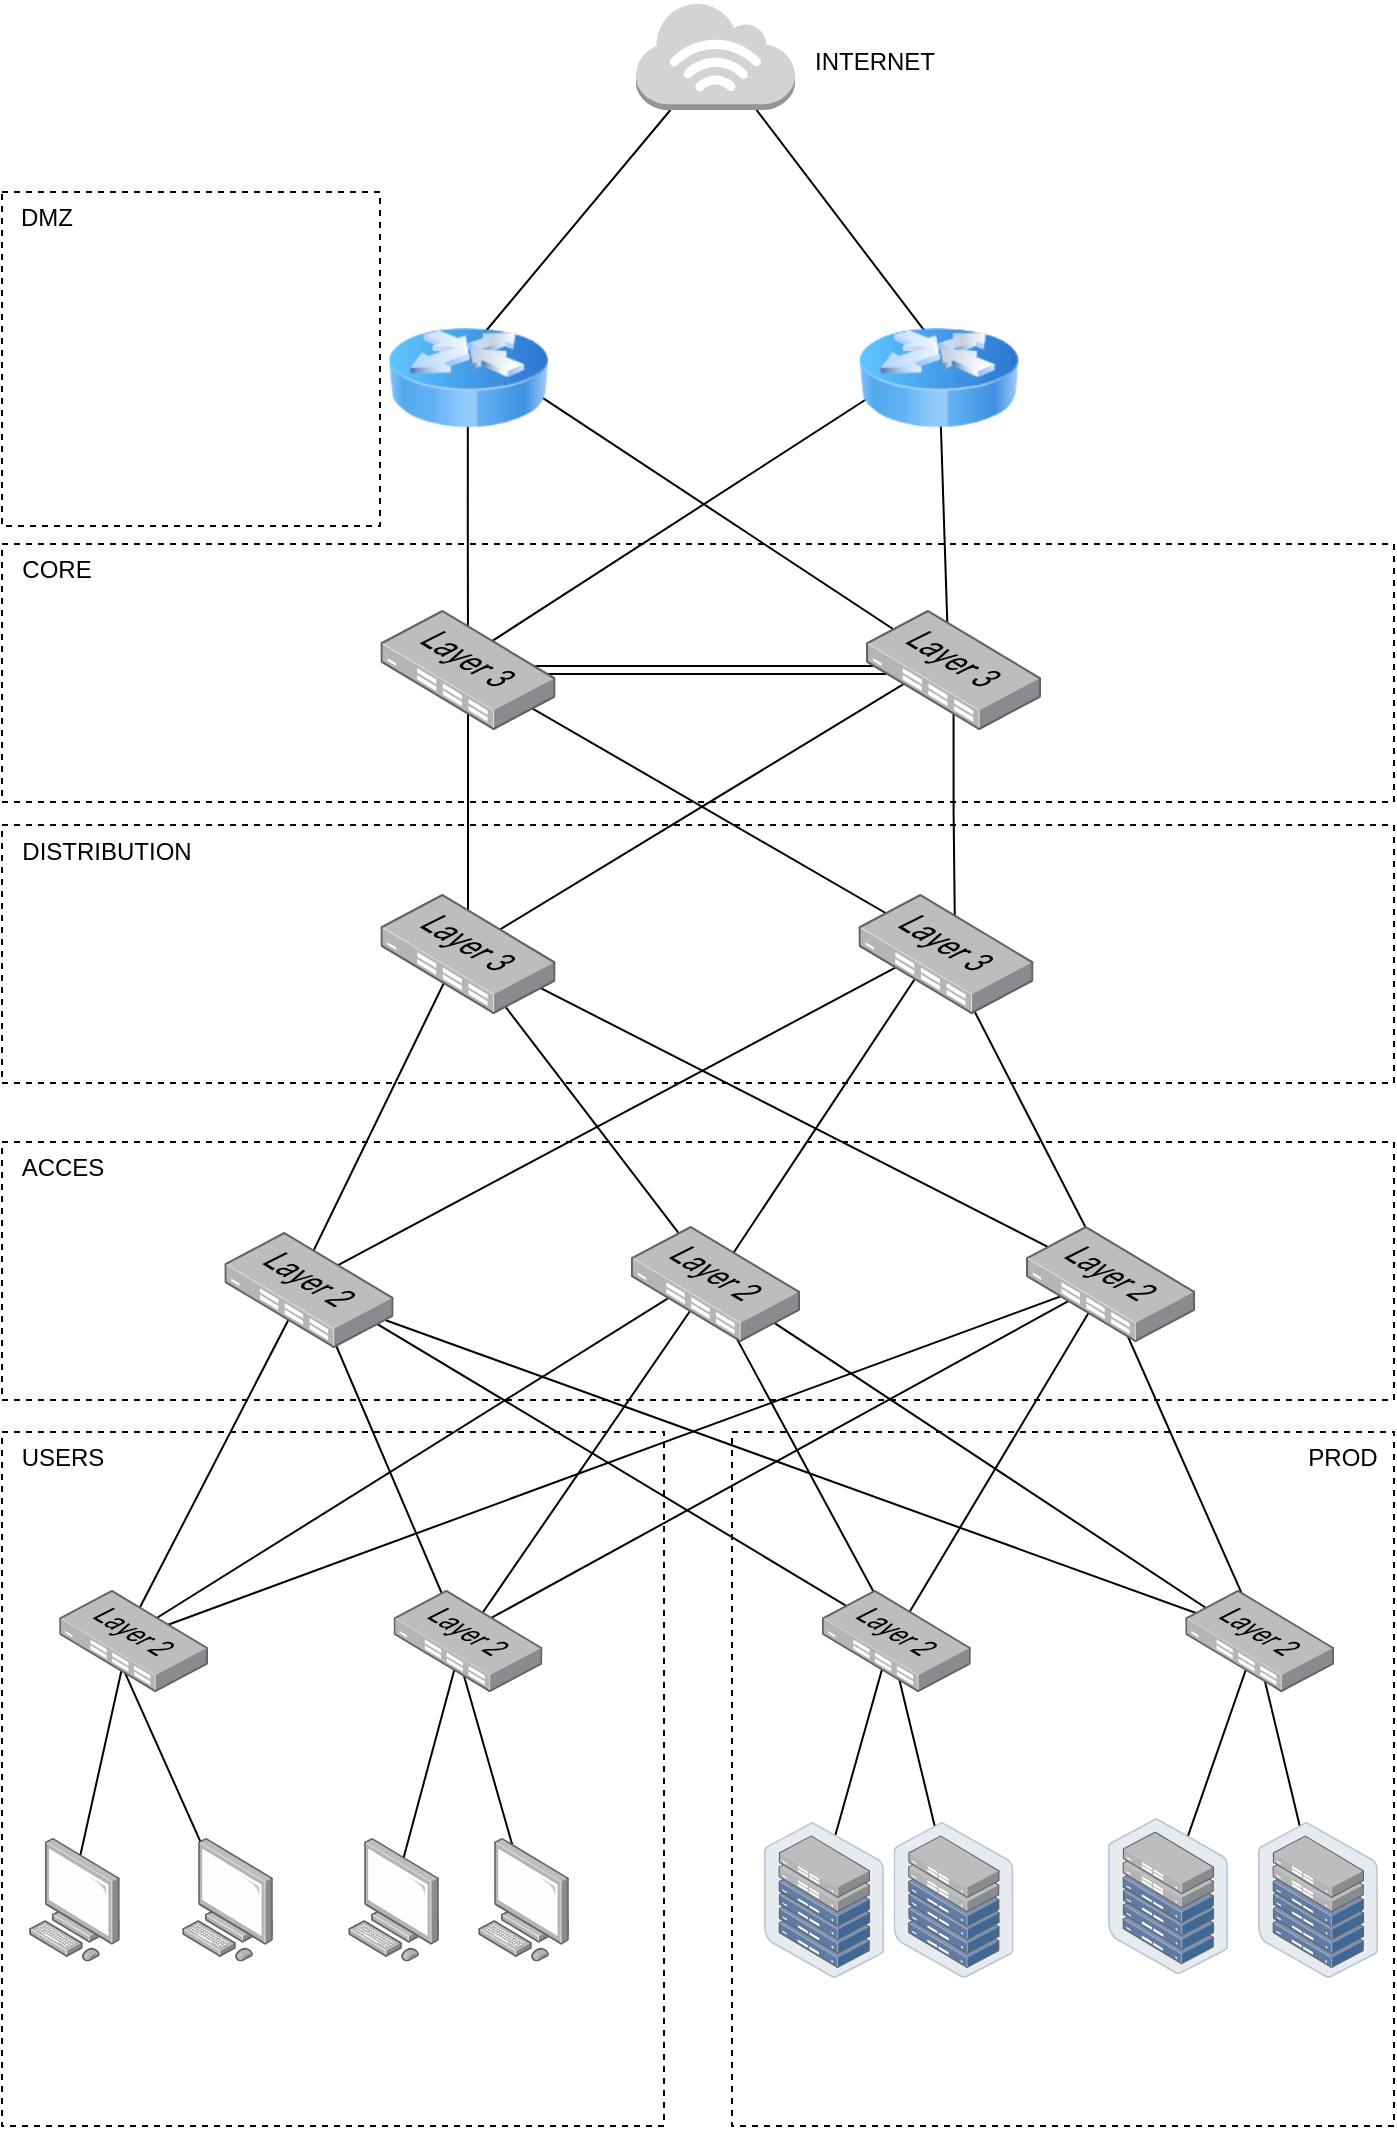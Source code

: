 <mxfile version="21.2.4" type="github">
  <diagram name="Page-1" id="XqlgBzMHJyIaJ3oK8l7b">
    <mxGraphModel dx="1262" dy="607" grid="0" gridSize="10" guides="1" tooltips="1" connect="1" arrows="1" fold="1" page="1" pageScale="1" pageWidth="827" pageHeight="1169" math="0" shadow="0">
      <root>
        <mxCell id="0" />
        <mxCell id="1" parent="0" />
        <mxCell id="MdNJa8EuM-xsTkbrgb_p-1" value="" style="rounded=0;orthogonalLoop=1;jettySize=auto;html=1;endArrow=none;endFill=0;entryX=0.47;entryY=0.431;entryDx=0;entryDy=0;entryPerimeter=0;exitX=0.433;exitY=0.527;exitDx=0;exitDy=0;exitPerimeter=0;" parent="1" source="Up9sGDlBvwnV9ssLS-Lt-53" target="Up9sGDlBvwnV9ssLS-Lt-46" edge="1">
          <mxGeometry relative="1" as="geometry" />
        </mxCell>
        <mxCell id="MdNJa8EuM-xsTkbrgb_p-2" value="" style="rounded=0;orthogonalLoop=1;jettySize=auto;html=1;endArrow=none;endFill=0;entryX=0.457;entryY=0.5;entryDx=0;entryDy=0;entryPerimeter=0;exitX=0.5;exitY=0.527;exitDx=0;exitDy=0;exitPerimeter=0;" parent="1" source="Up9sGDlBvwnV9ssLS-Lt-54" target="Up9sGDlBvwnV9ssLS-Lt-46" edge="1">
          <mxGeometry relative="1" as="geometry" />
        </mxCell>
        <mxCell id="MdNJa8EuM-xsTkbrgb_p-3" value="" style="rounded=0;orthogonalLoop=1;jettySize=auto;html=1;endArrow=none;endFill=0;entryX=0.5;entryY=0.392;entryDx=0;entryDy=0;entryPerimeter=0;exitX=0.533;exitY=0.41;exitDx=0;exitDy=0;exitPerimeter=0;" parent="1" source="Up9sGDlBvwnV9ssLS-Lt-55" target="Up9sGDlBvwnV9ssLS-Lt-47" edge="1">
          <mxGeometry relative="1" as="geometry" />
        </mxCell>
        <mxCell id="MdNJa8EuM-xsTkbrgb_p-4" value="" style="rounded=0;orthogonalLoop=1;jettySize=auto;html=1;endArrow=none;endFill=0;exitX=0.5;exitY=0.514;exitDx=0;exitDy=0;exitPerimeter=0;" parent="1" source="Up9sGDlBvwnV9ssLS-Lt-56" edge="1">
          <mxGeometry relative="1" as="geometry">
            <mxPoint x="684" y="883" as="targetPoint" />
          </mxGeometry>
        </mxCell>
        <mxCell id="zdTx3KKduZTCeoLZb30S-14" style="rounded=0;orthogonalLoop=1;jettySize=auto;html=1;endArrow=none;endFill=0;exitX=0.462;exitY=0.451;exitDx=0;exitDy=0;exitPerimeter=0;entryX=0.467;entryY=0.397;entryDx=0;entryDy=0;entryPerimeter=0;" parent="1" source="Up9sGDlBvwnV9ssLS-Lt-44" target="Up9sGDlBvwnV9ssLS-Lt-10" edge="1">
          <mxGeometry relative="1" as="geometry" />
        </mxCell>
        <mxCell id="zdTx3KKduZTCeoLZb30S-15" style="rounded=0;orthogonalLoop=1;jettySize=auto;html=1;endArrow=none;endFill=0;entryX=0.5;entryY=0.448;entryDx=0;entryDy=0;entryPerimeter=0;exitX=0.435;exitY=0.5;exitDx=0;exitDy=0;exitPerimeter=0;" parent="1" source="Up9sGDlBvwnV9ssLS-Lt-44" target="Up9sGDlBvwnV9ssLS-Lt-9" edge="1">
          <mxGeometry relative="1" as="geometry" />
        </mxCell>
        <mxCell id="zdTx3KKduZTCeoLZb30S-12" style="rounded=0;orthogonalLoop=1;jettySize=auto;html=1;endArrow=none;endFill=0;exitX=0.5;exitY=0.431;exitDx=0;exitDy=0;exitPerimeter=0;entryX=0.5;entryY=0.414;entryDx=0;entryDy=0;entryPerimeter=0;" parent="1" source="Up9sGDlBvwnV9ssLS-Lt-45" target="Up9sGDlBvwnV9ssLS-Lt-10" edge="1">
          <mxGeometry relative="1" as="geometry" />
        </mxCell>
        <mxCell id="zdTx3KKduZTCeoLZb30S-13" style="rounded=0;orthogonalLoop=1;jettySize=auto;html=1;endArrow=none;endFill=0;exitX=0.46;exitY=0.431;exitDx=0;exitDy=0;exitPerimeter=0;entryX=0.5;entryY=0.448;entryDx=0;entryDy=0;entryPerimeter=0;" parent="1" source="Up9sGDlBvwnV9ssLS-Lt-45" target="Up9sGDlBvwnV9ssLS-Lt-9" edge="1">
          <mxGeometry relative="1" as="geometry" />
        </mxCell>
        <mxCell id="zdTx3KKduZTCeoLZb30S-11" style="rounded=0;orthogonalLoop=1;jettySize=auto;html=1;endArrow=none;endFill=0;entryX=0.459;entryY=0.5;entryDx=0;entryDy=0;entryPerimeter=0;exitX=0.5;exitY=0.451;exitDx=0;exitDy=0;exitPerimeter=0;" parent="1" source="Up9sGDlBvwnV9ssLS-Lt-47" target="Up9sGDlBvwnV9ssLS-Lt-8" edge="1">
          <mxGeometry relative="1" as="geometry" />
        </mxCell>
        <mxCell id="zdTx3KKduZTCeoLZb30S-10" style="rounded=0;orthogonalLoop=1;jettySize=auto;html=1;endArrow=none;endFill=0;entryX=0.5;entryY=0.5;entryDx=0;entryDy=0;entryPerimeter=0;exitX=0.475;exitY=0.5;exitDx=0;exitDy=0;exitPerimeter=0;" parent="1" source="Up9sGDlBvwnV9ssLS-Lt-47" target="Up9sGDlBvwnV9ssLS-Lt-10" edge="1">
          <mxGeometry relative="1" as="geometry" />
        </mxCell>
        <mxCell id="zdTx3KKduZTCeoLZb30S-8" style="rounded=0;orthogonalLoop=1;jettySize=auto;html=1;endArrow=none;endFill=0;entryX=0.432;entryY=0.448;entryDx=0;entryDy=0;entryPerimeter=0;exitX=0.5;exitY=0.431;exitDx=0;exitDy=0;exitPerimeter=0;" parent="1" source="Up9sGDlBvwnV9ssLS-Lt-46" target="Up9sGDlBvwnV9ssLS-Lt-10" edge="1">
          <mxGeometry relative="1" as="geometry" />
        </mxCell>
        <mxCell id="zdTx3KKduZTCeoLZb30S-9" style="rounded=0;orthogonalLoop=1;jettySize=auto;html=1;endArrow=none;endFill=0;entryX=0.471;entryY=0.414;entryDx=0;entryDy=0;entryPerimeter=0;exitX=0.5;exitY=0.451;exitDx=0;exitDy=0;exitPerimeter=0;" parent="1" source="Up9sGDlBvwnV9ssLS-Lt-46" target="Up9sGDlBvwnV9ssLS-Lt-8" edge="1">
          <mxGeometry relative="1" as="geometry" />
        </mxCell>
        <mxCell id="zdTx3KKduZTCeoLZb30S-7" style="rounded=0;orthogonalLoop=1;jettySize=auto;html=1;endArrow=none;endFill=0;entryX=0.449;entryY=0.448;entryDx=0;entryDy=0;entryPerimeter=0;exitX=0.5;exitY=0.431;exitDx=0;exitDy=0;exitPerimeter=0;" parent="1" source="Up9sGDlBvwnV9ssLS-Lt-47" target="Up9sGDlBvwnV9ssLS-Lt-9" edge="1">
          <mxGeometry relative="1" as="geometry" />
        </mxCell>
        <mxCell id="zdTx3KKduZTCeoLZb30S-6" style="rounded=0;orthogonalLoop=1;jettySize=auto;html=1;endArrow=none;endFill=0;entryX=0.5;entryY=0.431;entryDx=0;entryDy=0;entryPerimeter=0;exitX=0.5;exitY=0.431;exitDx=0;exitDy=0;exitPerimeter=0;" parent="1" source="Up9sGDlBvwnV9ssLS-Lt-46" target="Up9sGDlBvwnV9ssLS-Lt-9" edge="1">
          <mxGeometry relative="1" as="geometry" />
        </mxCell>
        <mxCell id="Up9sGDlBvwnV9ssLS-Lt-58" style="rounded=0;orthogonalLoop=1;jettySize=auto;html=1;endArrow=none;endFill=0;entryX=0.5;entryY=0.431;entryDx=0;entryDy=0;entryPerimeter=0;exitX=0.446;exitY=0.451;exitDx=0;exitDy=0;exitPerimeter=0;" parent="1" source="Up9sGDlBvwnV9ssLS-Lt-45" target="Up9sGDlBvwnV9ssLS-Lt-8" edge="1">
          <mxGeometry relative="1" as="geometry" />
        </mxCell>
        <mxCell id="Up9sGDlBvwnV9ssLS-Lt-35" style="rounded=0;orthogonalLoop=1;jettySize=auto;html=1;endArrow=none;endFill=0;entryX=0.477;entryY=0.45;entryDx=0;entryDy=0;entryPerimeter=0;exitX=0.5;exitY=0.431;exitDx=0;exitDy=0;exitPerimeter=0;" parent="1" source="Up9sGDlBvwnV9ssLS-Lt-9" target="Up9sGDlBvwnV9ssLS-Lt-7" edge="1">
          <mxGeometry relative="1" as="geometry" />
        </mxCell>
        <mxCell id="Up9sGDlBvwnV9ssLS-Lt-36" style="rounded=0;orthogonalLoop=1;jettySize=auto;html=1;endArrow=none;endFill=0;entryX=0.466;entryY=0.45;entryDx=0;entryDy=0;entryPerimeter=0;exitX=0.466;exitY=0.431;exitDx=0;exitDy=0;exitPerimeter=0;" parent="1" source="Up9sGDlBvwnV9ssLS-Lt-9" target="Up9sGDlBvwnV9ssLS-Lt-5" edge="1">
          <mxGeometry relative="1" as="geometry" />
        </mxCell>
        <mxCell id="Up9sGDlBvwnV9ssLS-Lt-34" style="rounded=0;orthogonalLoop=1;jettySize=auto;html=1;endArrow=none;endFill=0;exitX=0.467;exitY=0.414;exitDx=0;exitDy=0;exitPerimeter=0;entryX=0.466;entryY=0.467;entryDx=0;entryDy=0;entryPerimeter=0;" parent="1" source="Up9sGDlBvwnV9ssLS-Lt-10" target="Up9sGDlBvwnV9ssLS-Lt-5" edge="1">
          <mxGeometry relative="1" as="geometry" />
        </mxCell>
        <mxCell id="Up9sGDlBvwnV9ssLS-Lt-33" style="rounded=0;orthogonalLoop=1;jettySize=auto;html=1;endArrow=none;endFill=0;entryX=0.443;entryY=0.433;entryDx=0;entryDy=0;entryPerimeter=0;exitX=0.485;exitY=0.431;exitDx=0;exitDy=0;exitPerimeter=0;" parent="1" source="Up9sGDlBvwnV9ssLS-Lt-8" target="Up9sGDlBvwnV9ssLS-Lt-7" edge="1">
          <mxGeometry relative="1" as="geometry" />
        </mxCell>
        <mxCell id="Up9sGDlBvwnV9ssLS-Lt-30" style="rounded=0;orthogonalLoop=1;jettySize=auto;html=1;endArrow=none;endFill=0;exitX=0.425;exitY=0.466;exitDx=0;exitDy=0;exitPerimeter=0;entryX=0.454;entryY=0.467;entryDx=0;entryDy=0;entryPerimeter=0;" parent="1" source="Up9sGDlBvwnV9ssLS-Lt-8" target="Up9sGDlBvwnV9ssLS-Lt-5" edge="1">
          <mxGeometry relative="1" as="geometry" />
        </mxCell>
        <mxCell id="Up9sGDlBvwnV9ssLS-Lt-32" style="rounded=0;orthogonalLoop=1;jettySize=auto;html=1;entryX=0.454;entryY=0.417;entryDx=0;entryDy=0;entryPerimeter=0;endArrow=none;endFill=0;exitX=0.5;exitY=0.466;exitDx=0;exitDy=0;exitPerimeter=0;" parent="1" source="Up9sGDlBvwnV9ssLS-Lt-10" target="Up9sGDlBvwnV9ssLS-Lt-7" edge="1">
          <mxGeometry relative="1" as="geometry" />
        </mxCell>
        <mxCell id="Up9sGDlBvwnV9ssLS-Lt-26" style="rounded=0;orthogonalLoop=1;jettySize=auto;html=1;entryX=0.546;entryY=0.417;entryDx=0;entryDy=0;entryPerimeter=0;endArrow=none;endFill=0;exitX=0.423;exitY=0.433;exitDx=0;exitDy=0;exitPerimeter=0;" parent="1" source="Up9sGDlBvwnV9ssLS-Lt-6" target="Up9sGDlBvwnV9ssLS-Lt-5" edge="1">
          <mxGeometry relative="1" as="geometry" />
        </mxCell>
        <mxCell id="Up9sGDlBvwnV9ssLS-Lt-25" style="rounded=0;orthogonalLoop=1;jettySize=auto;html=1;entryX=0.489;entryY=0.5;entryDx=0;entryDy=0;entryPerimeter=0;endArrow=none;endFill=0;exitX=0.5;exitY=0.45;exitDx=0;exitDy=0;exitPerimeter=0;" parent="1" source="Up9sGDlBvwnV9ssLS-Lt-7" target="Up9sGDlBvwnV9ssLS-Lt-4" edge="1">
          <mxGeometry relative="1" as="geometry" />
        </mxCell>
        <mxCell id="Up9sGDlBvwnV9ssLS-Lt-28" style="edgeStyle=orthogonalEdgeStyle;rounded=0;orthogonalLoop=1;jettySize=auto;html=1;entryX=0.552;entryY=0.417;entryDx=0;entryDy=0;entryPerimeter=0;endArrow=none;endFill=0;exitX=0.5;exitY=0.417;exitDx=0;exitDy=0;exitPerimeter=0;" parent="1" source="Up9sGDlBvwnV9ssLS-Lt-6" target="Up9sGDlBvwnV9ssLS-Lt-7" edge="1">
          <mxGeometry relative="1" as="geometry" />
        </mxCell>
        <mxCell id="Up9sGDlBvwnV9ssLS-Lt-11" value="" style="rounded=0;whiteSpace=wrap;html=1;fillColor=none;dashed=1;" parent="1" vertex="1">
          <mxGeometry x="57" y="333" width="696" height="129" as="geometry" />
        </mxCell>
        <mxCell id="Up9sGDlBvwnV9ssLS-Lt-24" style="rounded=0;orthogonalLoop=1;jettySize=auto;html=1;entryX=0.525;entryY=0.325;entryDx=0;entryDy=0;endArrow=none;endFill=0;entryPerimeter=0;exitX=0.523;exitY=0.367;exitDx=0;exitDy=0;exitPerimeter=0;" parent="1" source="Up9sGDlBvwnV9ssLS-Lt-4" target="Up9sGDlBvwnV9ssLS-Lt-3" edge="1">
          <mxGeometry relative="1" as="geometry" />
        </mxCell>
        <mxCell id="Up9sGDlBvwnV9ssLS-Lt-23" style="rounded=0;orthogonalLoop=1;jettySize=auto;html=1;entryX=0.513;entryY=0.325;entryDx=0;entryDy=0;endArrow=none;endFill=0;entryPerimeter=0;exitX=0.423;exitY=0.417;exitDx=0;exitDy=0;exitPerimeter=0;" parent="1" source="Up9sGDlBvwnV9ssLS-Lt-6" target="Up9sGDlBvwnV9ssLS-Lt-2" edge="1">
          <mxGeometry relative="1" as="geometry" />
        </mxCell>
        <mxCell id="Up9sGDlBvwnV9ssLS-Lt-13" value="" style="rounded=0;whiteSpace=wrap;html=1;fillColor=none;dashed=1;" parent="1" vertex="1">
          <mxGeometry x="57" y="632" width="696" height="129" as="geometry" />
        </mxCell>
        <mxCell id="Up9sGDlBvwnV9ssLS-Lt-12" value="" style="rounded=0;whiteSpace=wrap;html=1;fillColor=none;dashed=1;" parent="1" vertex="1">
          <mxGeometry x="57" y="473.5" width="696" height="129" as="geometry" />
        </mxCell>
        <mxCell id="Up9sGDlBvwnV9ssLS-Lt-17" style="rounded=0;orthogonalLoop=1;jettySize=auto;html=1;endArrow=none;endFill=0;entryX=0.513;entryY=0.325;entryDx=0;entryDy=0;entryPerimeter=0;" parent="1" source="Up9sGDlBvwnV9ssLS-Lt-1" target="Up9sGDlBvwnV9ssLS-Lt-2" edge="1">
          <mxGeometry relative="1" as="geometry">
            <mxPoint x="316" y="204" as="targetPoint" />
          </mxGeometry>
        </mxCell>
        <mxCell id="Up9sGDlBvwnV9ssLS-Lt-18" style="rounded=0;orthogonalLoop=1;jettySize=auto;html=1;endArrow=none;endFill=0;entryX=0.513;entryY=0.337;entryDx=0;entryDy=0;entryPerimeter=0;" parent="1" source="Up9sGDlBvwnV9ssLS-Lt-1" target="Up9sGDlBvwnV9ssLS-Lt-3" edge="1">
          <mxGeometry relative="1" as="geometry" />
        </mxCell>
        <mxCell id="Up9sGDlBvwnV9ssLS-Lt-1" value="" style="outlineConnect=0;dashed=0;verticalLabelPosition=bottom;verticalAlign=top;align=center;html=1;shape=mxgraph.aws3.internet_3;fillColor=#D2D3D3;gradientColor=none;" parent="1" vertex="1">
          <mxGeometry x="374" y="62" width="79.5" height="54" as="geometry" />
        </mxCell>
        <mxCell id="Up9sGDlBvwnV9ssLS-Lt-20" style="edgeStyle=orthogonalEdgeStyle;rounded=0;orthogonalLoop=1;jettySize=auto;html=1;endArrow=none;endFill=0;exitX=0.499;exitY=0.325;exitDx=0;exitDy=0;exitPerimeter=0;entryX=0.5;entryY=0.367;entryDx=0;entryDy=0;entryPerimeter=0;" parent="1" source="Up9sGDlBvwnV9ssLS-Lt-2" target="Up9sGDlBvwnV9ssLS-Lt-4" edge="1">
          <mxGeometry relative="1" as="geometry" />
        </mxCell>
        <mxCell id="Up9sGDlBvwnV9ssLS-Lt-2" value="" style="image;html=1;image=img/lib/clip_art/networking/Router_Icon_128x128.png" parent="1" vertex="1">
          <mxGeometry x="250" y="210" width="80" height="80" as="geometry" />
        </mxCell>
        <mxCell id="Up9sGDlBvwnV9ssLS-Lt-21" style="rounded=0;orthogonalLoop=1;jettySize=auto;html=1;entryX=0.471;entryY=0.4;entryDx=0;entryDy=0;entryPerimeter=0;endArrow=none;endFill=0;exitX=0.5;exitY=0.337;exitDx=0;exitDy=0;exitPerimeter=0;" parent="1" source="Up9sGDlBvwnV9ssLS-Lt-3" target="Up9sGDlBvwnV9ssLS-Lt-6" edge="1">
          <mxGeometry relative="1" as="geometry" />
        </mxCell>
        <mxCell id="Up9sGDlBvwnV9ssLS-Lt-3" value="" style="image;html=1;image=img/lib/clip_art/networking/Router_Icon_128x128.png" parent="1" vertex="1">
          <mxGeometry x="485.23" y="210" width="80" height="80" as="geometry" />
        </mxCell>
        <mxCell id="Up9sGDlBvwnV9ssLS-Lt-22" style="rounded=0;orthogonalLoop=1;jettySize=auto;html=1;shape=link;exitX=0.432;exitY=0.5;exitDx=0;exitDy=0;exitPerimeter=0;entryX=0.48;entryY=0.5;entryDx=0;entryDy=0;entryPerimeter=0;" parent="1" source="Up9sGDlBvwnV9ssLS-Lt-4" target="Up9sGDlBvwnV9ssLS-Lt-6" edge="1">
          <mxGeometry relative="1" as="geometry" />
        </mxCell>
        <mxCell id="Up9sGDlBvwnV9ssLS-Lt-27" style="edgeStyle=orthogonalEdgeStyle;rounded=0;orthogonalLoop=1;jettySize=auto;html=1;endArrow=none;endFill=0;exitX=0.5;exitY=0.45;exitDx=0;exitDy=0;exitPerimeter=0;entryX=0.5;entryY=0.367;entryDx=0;entryDy=0;entryPerimeter=0;" parent="1" source="Up9sGDlBvwnV9ssLS-Lt-4" target="Up9sGDlBvwnV9ssLS-Lt-5" edge="1">
          <mxGeometry relative="1" as="geometry" />
        </mxCell>
        <mxCell id="Up9sGDlBvwnV9ssLS-Lt-4" value="" style="image;points=[];aspect=fixed;html=1;align=center;shadow=0;dashed=0;image=img/lib/allied_telesis/switch/Switch_24_port_L3.svg;" parent="1" vertex="1">
          <mxGeometry x="246.23" y="366" width="87.53" height="60" as="geometry" />
        </mxCell>
        <mxCell id="Up9sGDlBvwnV9ssLS-Lt-5" value="" style="image;points=[];aspect=fixed;html=1;align=center;shadow=0;dashed=0;image=img/lib/allied_telesis/switch/Switch_24_port_L3.svg;" parent="1" vertex="1">
          <mxGeometry x="246.23" y="508" width="87.53" height="60" as="geometry" />
        </mxCell>
        <mxCell id="Up9sGDlBvwnV9ssLS-Lt-6" value="" style="image;points=[];aspect=fixed;html=1;align=center;shadow=0;dashed=0;image=img/lib/allied_telesis/switch/Switch_24_port_L3.svg;" parent="1" vertex="1">
          <mxGeometry x="489" y="366" width="87.53" height="60" as="geometry" />
        </mxCell>
        <mxCell id="Up9sGDlBvwnV9ssLS-Lt-7" value="" style="image;points=[];aspect=fixed;html=1;align=center;shadow=0;dashed=0;image=img/lib/allied_telesis/switch/Switch_24_port_L3.svg;" parent="1" vertex="1">
          <mxGeometry x="485.23" y="508" width="87.53" height="60" as="geometry" />
        </mxCell>
        <mxCell id="Up9sGDlBvwnV9ssLS-Lt-57" style="rounded=0;orthogonalLoop=1;jettySize=auto;html=1;endArrow=none;endFill=0;exitX=0.5;exitY=0.414;exitDx=0;exitDy=0;exitPerimeter=0;entryX=0.457;entryY=0.412;entryDx=0;entryDy=0;entryPerimeter=0;" parent="1" source="Up9sGDlBvwnV9ssLS-Lt-8" target="Up9sGDlBvwnV9ssLS-Lt-44" edge="1">
          <mxGeometry relative="1" as="geometry" />
        </mxCell>
        <mxCell id="Up9sGDlBvwnV9ssLS-Lt-8" value="" style="image;points=[];aspect=fixed;html=1;align=center;shadow=0;dashed=0;image=img/lib/allied_telesis/switch/Switch_24_port_L2.svg;" parent="1" vertex="1">
          <mxGeometry x="168.19" y="677" width="84.61" height="58" as="geometry" />
        </mxCell>
        <mxCell id="Up9sGDlBvwnV9ssLS-Lt-9" value="" style="image;points=[];aspect=fixed;html=1;align=center;shadow=0;dashed=0;image=img/lib/allied_telesis/switch/Switch_24_port_L2.svg;" parent="1" vertex="1">
          <mxGeometry x="569" y="674" width="84.61" height="58" as="geometry" />
        </mxCell>
        <mxCell id="Up9sGDlBvwnV9ssLS-Lt-10" value="" style="image;points=[];aspect=fixed;html=1;align=center;shadow=0;dashed=0;image=img/lib/allied_telesis/switch/Switch_24_port_L2.svg;" parent="1" vertex="1">
          <mxGeometry x="371.45" y="674" width="84.61" height="58" as="geometry" />
        </mxCell>
        <mxCell id="Up9sGDlBvwnV9ssLS-Lt-14" value="CORE" style="text;html=1;align=center;verticalAlign=middle;resizable=0;points=[];autosize=1;strokeColor=none;fillColor=none;" parent="1" vertex="1">
          <mxGeometry x="57" y="333" width="53" height="26" as="geometry" />
        </mxCell>
        <mxCell id="Up9sGDlBvwnV9ssLS-Lt-15" value="DISTRIBUTION" style="text;html=1;align=center;verticalAlign=middle;resizable=0;points=[];autosize=1;strokeColor=none;fillColor=none;" parent="1" vertex="1">
          <mxGeometry x="57" y="473.5" width="103" height="26" as="geometry" />
        </mxCell>
        <mxCell id="Up9sGDlBvwnV9ssLS-Lt-16" value="ACCES" style="text;html=1;align=center;verticalAlign=middle;resizable=0;points=[];autosize=1;strokeColor=none;fillColor=none;" parent="1" vertex="1">
          <mxGeometry x="57" y="632" width="59" height="26" as="geometry" />
        </mxCell>
        <mxCell id="Up9sGDlBvwnV9ssLS-Lt-29" value="INTERNET" style="text;html=1;align=center;verticalAlign=middle;resizable=0;points=[];autosize=1;strokeColor=none;fillColor=none;" parent="1" vertex="1">
          <mxGeometry x="453.5" y="79" width="78" height="26" as="geometry" />
        </mxCell>
        <mxCell id="Up9sGDlBvwnV9ssLS-Lt-37" value="" style="rounded=0;whiteSpace=wrap;html=1;fillColor=none;dashed=1;" parent="1" vertex="1">
          <mxGeometry x="57" y="777" width="331" height="347" as="geometry" />
        </mxCell>
        <mxCell id="Up9sGDlBvwnV9ssLS-Lt-38" value="" style="rounded=0;whiteSpace=wrap;html=1;fillColor=none;dashed=1;" parent="1" vertex="1">
          <mxGeometry x="422" y="777" width="331" height="347" as="geometry" />
        </mxCell>
        <mxCell id="Up9sGDlBvwnV9ssLS-Lt-39" value="USERS" style="text;html=1;align=center;verticalAlign=middle;resizable=0;points=[];autosize=1;strokeColor=none;fillColor=none;" parent="1" vertex="1">
          <mxGeometry x="57" y="777" width="59" height="26" as="geometry" />
        </mxCell>
        <mxCell id="Up9sGDlBvwnV9ssLS-Lt-41" value="PROD" style="text;html=1;align=center;verticalAlign=middle;resizable=0;points=[];autosize=1;strokeColor=none;fillColor=none;" parent="1" vertex="1">
          <mxGeometry x="700" y="777" width="53" height="26" as="geometry" />
        </mxCell>
        <mxCell id="Up9sGDlBvwnV9ssLS-Lt-42" value="" style="rounded=0;whiteSpace=wrap;html=1;fillColor=none;dashed=1;" parent="1" vertex="1">
          <mxGeometry x="57" y="157" width="189" height="167" as="geometry" />
        </mxCell>
        <mxCell id="Up9sGDlBvwnV9ssLS-Lt-43" value="DMZ" style="text;html=1;align=center;verticalAlign=middle;resizable=0;points=[];autosize=1;strokeColor=none;fillColor=none;" parent="1" vertex="1">
          <mxGeometry x="57" y="157" width="44" height="26" as="geometry" />
        </mxCell>
        <mxCell id="zdTx3KKduZTCeoLZb30S-1" style="rounded=0;orthogonalLoop=1;jettySize=auto;html=1;endArrow=none;endFill=0;exitX=0.476;exitY=0.412;exitDx=0;exitDy=0;exitPerimeter=0;entryX=0.5;entryY=0.356;entryDx=0;entryDy=0;entryPerimeter=0;" parent="1" source="Up9sGDlBvwnV9ssLS-Lt-44" target="Up9sGDlBvwnV9ssLS-Lt-49" edge="1">
          <mxGeometry relative="1" as="geometry" />
        </mxCell>
        <mxCell id="zdTx3KKduZTCeoLZb30S-2" style="rounded=0;orthogonalLoop=1;jettySize=auto;html=1;endArrow=none;endFill=0;exitX=0.368;exitY=0.569;exitDx=0;exitDy=0;exitPerimeter=0;entryX=0.439;entryY=0.421;entryDx=0;entryDy=0;entryPerimeter=0;" parent="1" source="Up9sGDlBvwnV9ssLS-Lt-44" target="Up9sGDlBvwnV9ssLS-Lt-50" edge="1">
          <mxGeometry relative="1" as="geometry" />
        </mxCell>
        <mxCell id="Up9sGDlBvwnV9ssLS-Lt-44" value="" style="image;points=[];aspect=fixed;html=1;align=center;shadow=0;dashed=0;image=img/lib/allied_telesis/switch/Switch_24_port_L2.svg;" parent="1" vertex="1">
          <mxGeometry x="85.6" y="856" width="74.4" height="51" as="geometry" />
        </mxCell>
        <mxCell id="zdTx3KKduZTCeoLZb30S-4" style="rounded=0;orthogonalLoop=1;jettySize=auto;html=1;endArrow=none;endFill=0;exitX=0.473;exitY=0.431;exitDx=0;exitDy=0;exitPerimeter=0;entryX=0.526;entryY=0.388;entryDx=0;entryDy=0;entryPerimeter=0;" parent="1" source="Up9sGDlBvwnV9ssLS-Lt-45" target="Up9sGDlBvwnV9ssLS-Lt-51" edge="1">
          <mxGeometry relative="1" as="geometry" />
        </mxCell>
        <mxCell id="zdTx3KKduZTCeoLZb30S-5" style="rounded=0;orthogonalLoop=1;jettySize=auto;html=1;endArrow=none;endFill=0;exitX=0.406;exitY=0.5;exitDx=0;exitDy=0;exitPerimeter=0;entryX=0.548;entryY=0.5;entryDx=0;entryDy=0;entryPerimeter=0;" parent="1" source="Up9sGDlBvwnV9ssLS-Lt-45" target="Up9sGDlBvwnV9ssLS-Lt-52" edge="1">
          <mxGeometry relative="1" as="geometry" />
        </mxCell>
        <mxCell id="Up9sGDlBvwnV9ssLS-Lt-45" value="" style="image;points=[];aspect=fixed;html=1;align=center;shadow=0;dashed=0;image=img/lib/allied_telesis/switch/Switch_24_port_L2.svg;" parent="1" vertex="1">
          <mxGeometry x="252.8" y="856" width="74.4" height="51" as="geometry" />
        </mxCell>
        <mxCell id="Up9sGDlBvwnV9ssLS-Lt-46" value="" style="image;points=[];aspect=fixed;html=1;align=center;shadow=0;dashed=0;image=img/lib/allied_telesis/switch/Switch_24_port_L2.svg;" parent="1" vertex="1">
          <mxGeometry x="467" y="856" width="74.4" height="51" as="geometry" />
        </mxCell>
        <mxCell id="Up9sGDlBvwnV9ssLS-Lt-47" value="" style="image;points=[];aspect=fixed;html=1;align=center;shadow=0;dashed=0;image=img/lib/allied_telesis/switch/Switch_24_port_L2.svg;" parent="1" vertex="1">
          <mxGeometry x="648.63" y="856" width="74.4" height="51" as="geometry" />
        </mxCell>
        <mxCell id="Up9sGDlBvwnV9ssLS-Lt-49" value="" style="image;points=[];aspect=fixed;html=1;align=center;shadow=0;dashed=0;image=img/lib/allied_telesis/computer_and_terminals/Personal_Computer.svg;" parent="1" vertex="1">
          <mxGeometry x="70.4" y="980" width="45.6" height="61.8" as="geometry" />
        </mxCell>
        <mxCell id="Up9sGDlBvwnV9ssLS-Lt-50" value="" style="image;points=[];aspect=fixed;html=1;align=center;shadow=0;dashed=0;image=img/lib/allied_telesis/computer_and_terminals/Personal_Computer.svg;" parent="1" vertex="1">
          <mxGeometry x="147" y="980" width="45.6" height="61.8" as="geometry" />
        </mxCell>
        <mxCell id="Up9sGDlBvwnV9ssLS-Lt-51" value="" style="image;points=[];aspect=fixed;html=1;align=center;shadow=0;dashed=0;image=img/lib/allied_telesis/computer_and_terminals/Personal_Computer.svg;" parent="1" vertex="1">
          <mxGeometry x="230" y="980" width="45.6" height="61.8" as="geometry" />
        </mxCell>
        <mxCell id="Up9sGDlBvwnV9ssLS-Lt-52" value="" style="image;points=[];aspect=fixed;html=1;align=center;shadow=0;dashed=0;image=img/lib/allied_telesis/computer_and_terminals/Personal_Computer.svg;" parent="1" vertex="1">
          <mxGeometry x="295" y="980" width="45.6" height="61.8" as="geometry" />
        </mxCell>
        <mxCell id="Up9sGDlBvwnV9ssLS-Lt-53" value="" style="image;points=[];aspect=fixed;html=1;align=center;shadow=0;dashed=0;image=img/lib/allied_telesis/storage/Datacenter_Server_Half_Rack_ToR.svg;" parent="1" vertex="1">
          <mxGeometry x="438" y="971.9" width="60.03" height="78" as="geometry" />
        </mxCell>
        <mxCell id="Up9sGDlBvwnV9ssLS-Lt-54" value="" style="image;points=[];aspect=fixed;html=1;align=center;shadow=0;dashed=0;image=img/lib/allied_telesis/storage/Datacenter_Server_Half_Rack_ToR.svg;" parent="1" vertex="1">
          <mxGeometry x="502.75" y="971.9" width="60.03" height="78" as="geometry" />
        </mxCell>
        <mxCell id="Up9sGDlBvwnV9ssLS-Lt-55" value="" style="image;points=[];aspect=fixed;html=1;align=center;shadow=0;dashed=0;image=img/lib/allied_telesis/storage/Datacenter_Server_Half_Rack_ToR.svg;" parent="1" vertex="1">
          <mxGeometry x="610" y="970" width="60.03" height="78" as="geometry" />
        </mxCell>
        <mxCell id="Up9sGDlBvwnV9ssLS-Lt-56" value="" style="image;points=[];aspect=fixed;html=1;align=center;shadow=0;dashed=0;image=img/lib/allied_telesis/storage/Datacenter_Server_Half_Rack_ToR.svg;" parent="1" vertex="1">
          <mxGeometry x="685" y="971.9" width="60.03" height="78" as="geometry" />
        </mxCell>
      </root>
    </mxGraphModel>
  </diagram>
</mxfile>
